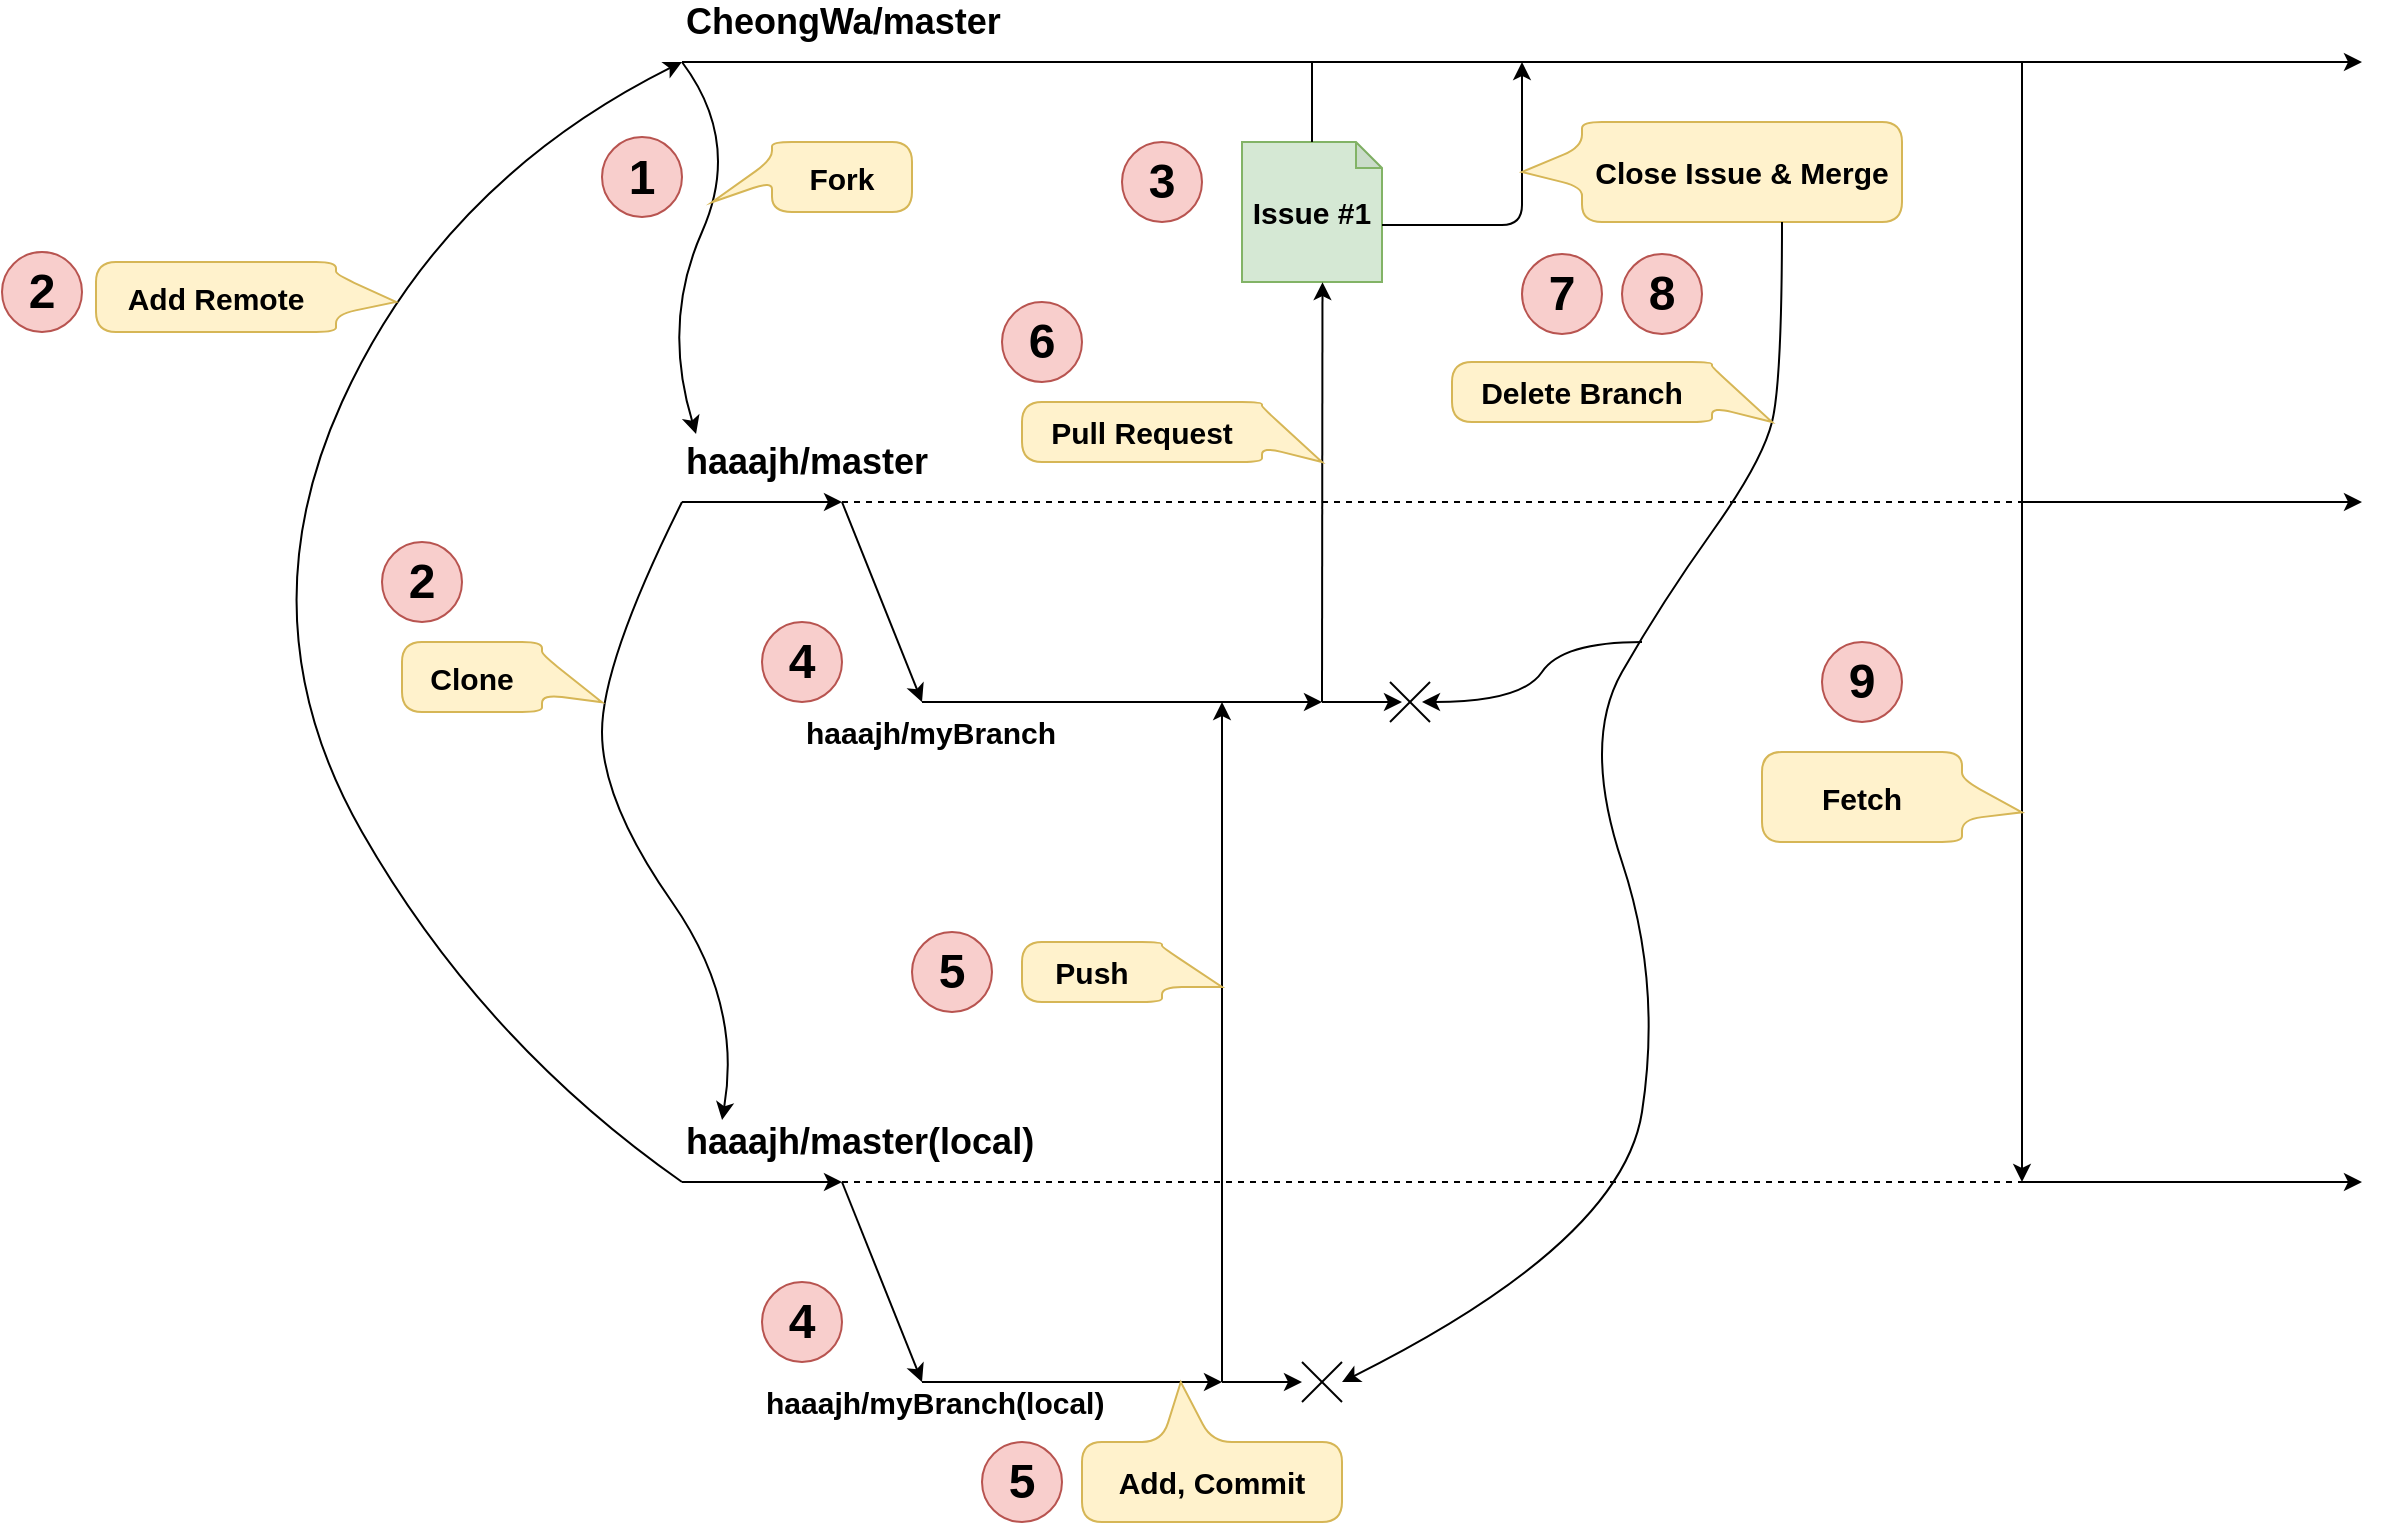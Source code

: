 <mxfile version="15.0.2" type="github">
  <diagram id="f0EUR8hpDYs2t58h3enQ" name="Page-1">
    <mxGraphModel dx="2858" dy="1143" grid="1" gridSize="10" guides="1" tooltips="1" connect="1" arrows="1" fold="1" page="1" pageScale="1" pageWidth="827" pageHeight="1169" math="0" shadow="0">
      <root>
        <mxCell id="0" />
        <mxCell id="1" parent="0" />
        <mxCell id="33NDamx2ghCX8gkITOr0-1" value="" style="endArrow=classic;html=1;" edge="1" parent="1">
          <mxGeometry width="50" height="50" relative="1" as="geometry">
            <mxPoint x="40" y="80" as="sourcePoint" />
            <mxPoint x="880" y="80" as="targetPoint" />
          </mxGeometry>
        </mxCell>
        <mxCell id="33NDamx2ghCX8gkITOr0-2" value="CheongWa/master" style="text;html=1;strokeColor=none;fillColor=none;align=left;verticalAlign=middle;whiteSpace=wrap;rounded=0;fontStyle=1;fontSize=18;" vertex="1" parent="1">
          <mxGeometry x="40" y="50" width="250" height="20" as="geometry" />
        </mxCell>
        <mxCell id="33NDamx2ghCX8gkITOr0-5" value="" style="endArrow=classic;html=1;" edge="1" parent="1">
          <mxGeometry width="50" height="50" relative="1" as="geometry">
            <mxPoint x="40" y="300" as="sourcePoint" />
            <mxPoint x="120" y="300" as="targetPoint" />
          </mxGeometry>
        </mxCell>
        <mxCell id="33NDamx2ghCX8gkITOr0-6" value="haaajh/master" style="text;html=1;strokeColor=none;fillColor=none;align=left;verticalAlign=middle;whiteSpace=wrap;rounded=0;fontStyle=1;fontSize=18;" vertex="1" parent="1">
          <mxGeometry x="40" y="270" width="130" height="20" as="geometry" />
        </mxCell>
        <mxCell id="33NDamx2ghCX8gkITOr0-8" value="" style="endArrow=classic;html=1;" edge="1" parent="1">
          <mxGeometry width="50" height="50" relative="1" as="geometry">
            <mxPoint x="120" y="300" as="sourcePoint" />
            <mxPoint x="160" y="400" as="targetPoint" />
          </mxGeometry>
        </mxCell>
        <mxCell id="33NDamx2ghCX8gkITOr0-9" value="haaajh/myBranch" style="text;html=1;strokeColor=none;fillColor=none;align=left;verticalAlign=middle;whiteSpace=wrap;rounded=0;fontStyle=1;fontSize=15;" vertex="1" parent="1">
          <mxGeometry x="100" y="405" width="130" height="20" as="geometry" />
        </mxCell>
        <mxCell id="33NDamx2ghCX8gkITOr0-10" value="" style="endArrow=classic;html=1;" edge="1" parent="1">
          <mxGeometry width="50" height="50" relative="1" as="geometry">
            <mxPoint x="160" y="400" as="sourcePoint" />
            <mxPoint x="360" y="400" as="targetPoint" />
          </mxGeometry>
        </mxCell>
        <mxCell id="33NDamx2ghCX8gkITOr0-13" value="Issue #1" style="shape=note;whiteSpace=wrap;html=1;backgroundOutline=1;darkOpacity=0.05;align=center;fontStyle=1;fontSize=15;size=13;fillColor=#d5e8d4;strokeColor=#82b366;" vertex="1" parent="1">
          <mxGeometry x="320" y="120" width="70" height="70" as="geometry" />
        </mxCell>
        <mxCell id="33NDamx2ghCX8gkITOr0-15" value="" style="endArrow=none;html=1;fontSize=15;exitX=0.5;exitY=0;exitDx=0;exitDy=0;exitPerimeter=0;" edge="1" parent="1" source="33NDamx2ghCX8gkITOr0-13">
          <mxGeometry width="50" height="50" relative="1" as="geometry">
            <mxPoint x="340" y="260" as="sourcePoint" />
            <mxPoint x="355" y="80" as="targetPoint" />
          </mxGeometry>
        </mxCell>
        <mxCell id="33NDamx2ghCX8gkITOr0-17" value="" style="endArrow=classic;html=1;entryX=0.575;entryY=1.001;entryDx=0;entryDy=0;entryPerimeter=0;" edge="1" parent="1" target="33NDamx2ghCX8gkITOr0-13">
          <mxGeometry width="50" height="50" relative="1" as="geometry">
            <mxPoint x="360" y="400" as="sourcePoint" />
            <mxPoint x="320" y="190" as="targetPoint" />
          </mxGeometry>
        </mxCell>
        <mxCell id="33NDamx2ghCX8gkITOr0-21" value="haaajh/master(local)" style="text;html=1;strokeColor=none;fillColor=none;align=left;verticalAlign=middle;whiteSpace=wrap;rounded=0;fontStyle=1;fontSize=18;" vertex="1" parent="1">
          <mxGeometry x="40" y="610" width="130" height="20" as="geometry" />
        </mxCell>
        <mxCell id="33NDamx2ghCX8gkITOr0-23" value="" style="endArrow=classic;html=1;" edge="1" parent="1">
          <mxGeometry width="50" height="50" relative="1" as="geometry">
            <mxPoint x="40" y="640" as="sourcePoint" />
            <mxPoint x="120" y="640" as="targetPoint" />
          </mxGeometry>
        </mxCell>
        <mxCell id="33NDamx2ghCX8gkITOr0-24" value="" style="endArrow=classic;html=1;" edge="1" parent="1">
          <mxGeometry width="50" height="50" relative="1" as="geometry">
            <mxPoint x="120" y="640" as="sourcePoint" />
            <mxPoint x="160" y="740" as="targetPoint" />
          </mxGeometry>
        </mxCell>
        <mxCell id="33NDamx2ghCX8gkITOr0-25" value="haaajh/myBranch(local)" style="text;html=1;strokeColor=none;fillColor=none;align=left;verticalAlign=middle;whiteSpace=wrap;rounded=0;fontStyle=1;fontSize=15;" vertex="1" parent="1">
          <mxGeometry x="80" y="740" width="130" height="20" as="geometry" />
        </mxCell>
        <mxCell id="33NDamx2ghCX8gkITOr0-26" value="" style="endArrow=classic;html=1;" edge="1" parent="1">
          <mxGeometry width="50" height="50" relative="1" as="geometry">
            <mxPoint x="160" y="740" as="sourcePoint" />
            <mxPoint x="310" y="740" as="targetPoint" />
          </mxGeometry>
        </mxCell>
        <mxCell id="33NDamx2ghCX8gkITOr0-27" value="Add, Commit" style="shape=callout;whiteSpace=wrap;html=1;perimeter=calloutPerimeter;fontSize=15;align=center;position2=0.62;size=30;position=0.5;rotation=0;direction=west;rounded=1;fontStyle=1;base=25;strokeWidth=1;perimeterSpacing=0;fillColor=#fff2cc;strokeColor=#d6b656;" vertex="1" parent="1">
          <mxGeometry x="240" y="740" width="130" height="70" as="geometry" />
        </mxCell>
        <mxCell id="33NDamx2ghCX8gkITOr0-29" value="" style="endArrow=classic;html=1;" edge="1" parent="1">
          <mxGeometry width="50" height="50" relative="1" as="geometry">
            <mxPoint x="310" y="740" as="sourcePoint" />
            <mxPoint x="310" y="400" as="targetPoint" />
          </mxGeometry>
        </mxCell>
        <mxCell id="33NDamx2ghCX8gkITOr0-32" value="" style="endArrow=none;html=1;endFill=0;dashed=1;" edge="1" parent="1">
          <mxGeometry width="50" height="50" relative="1" as="geometry">
            <mxPoint x="120" y="300" as="sourcePoint" />
            <mxPoint x="710" y="300" as="targetPoint" />
          </mxGeometry>
        </mxCell>
        <mxCell id="33NDamx2ghCX8gkITOr0-34" value="" style="endArrow=classic;html=1;" edge="1" parent="1">
          <mxGeometry width="50" height="50" relative="1" as="geometry">
            <mxPoint x="710" y="80" as="sourcePoint" />
            <mxPoint x="710" y="640" as="targetPoint" />
          </mxGeometry>
        </mxCell>
        <mxCell id="33NDamx2ghCX8gkITOr0-35" value="Fetch" style="shape=callout;whiteSpace=wrap;html=1;perimeter=calloutPerimeter;fontSize=15;align=center;position2=0.33;size=30;position=0.25;rotation=0;direction=north;base=20;fontStyle=1;rounded=1;fillColor=#fff2cc;strokeColor=#d6b656;" vertex="1" parent="1">
          <mxGeometry x="580" y="425" width="130" height="45" as="geometry" />
        </mxCell>
        <mxCell id="33NDamx2ghCX8gkITOr0-37" value="" style="endArrow=none;html=1;endFill=0;dashed=1;" edge="1" parent="1">
          <mxGeometry width="50" height="50" relative="1" as="geometry">
            <mxPoint x="120" y="640" as="sourcePoint" />
            <mxPoint x="710" y="640" as="targetPoint" />
          </mxGeometry>
        </mxCell>
        <mxCell id="33NDamx2ghCX8gkITOr0-38" value="" style="endArrow=classic;html=1;" edge="1" parent="1">
          <mxGeometry width="50" height="50" relative="1" as="geometry">
            <mxPoint x="710" y="300" as="sourcePoint" />
            <mxPoint x="880" y="300" as="targetPoint" />
          </mxGeometry>
        </mxCell>
        <mxCell id="33NDamx2ghCX8gkITOr0-39" value="" style="endArrow=classic;html=1;" edge="1" parent="1">
          <mxGeometry width="50" height="50" relative="1" as="geometry">
            <mxPoint x="710" y="640" as="sourcePoint" />
            <mxPoint x="880" y="640" as="targetPoint" />
          </mxGeometry>
        </mxCell>
        <mxCell id="33NDamx2ghCX8gkITOr0-40" value="" style="edgeStyle=segmentEdgeStyle;endArrow=classic;html=1;exitX=0;exitY=0;exitDx=70;exitDy=41.5;exitPerimeter=0;" edge="1" parent="1" source="33NDamx2ghCX8gkITOr0-13">
          <mxGeometry width="50" height="50" relative="1" as="geometry">
            <mxPoint x="410" y="160" as="sourcePoint" />
            <mxPoint x="460" y="80" as="targetPoint" />
          </mxGeometry>
        </mxCell>
        <mxCell id="33NDamx2ghCX8gkITOr0-41" value="Close Issue &amp;amp; Merge" style="shape=callout;whiteSpace=wrap;html=1;perimeter=calloutPerimeter;fontSize=15;align=center;position2=0.5;size=30;position=0.25;rotation=0;direction=south;base=20;fontStyle=1;rounded=1;fillColor=#fff2cc;strokeColor=#d6b656;" vertex="1" parent="1">
          <mxGeometry x="460" y="110" width="190" height="50" as="geometry" />
        </mxCell>
        <mxCell id="33NDamx2ghCX8gkITOr0-55" value="" style="curved=1;endArrow=classic;html=1;entryX=0.054;entryY=-0.2;entryDx=0;entryDy=0;entryPerimeter=0;" edge="1" parent="1" target="33NDamx2ghCX8gkITOr0-6">
          <mxGeometry width="50" height="50" relative="1" as="geometry">
            <mxPoint x="40" y="80" as="sourcePoint" />
            <mxPoint x="70" y="170" as="targetPoint" />
            <Array as="points">
              <mxPoint x="70" y="120" />
              <mxPoint x="30" y="210" />
            </Array>
          </mxGeometry>
        </mxCell>
        <mxCell id="33NDamx2ghCX8gkITOr0-57" value="" style="curved=1;endArrow=classic;html=1;entryX=0.154;entryY=-0.05;entryDx=0;entryDy=0;entryPerimeter=0;" edge="1" parent="1" target="33NDamx2ghCX8gkITOr0-21">
          <mxGeometry width="50" height="50" relative="1" as="geometry">
            <mxPoint x="40" y="300" as="sourcePoint" />
            <mxPoint x="47.02" y="486" as="targetPoint" />
            <Array as="points">
              <mxPoint y="380" />
              <mxPoint y="450" />
              <mxPoint x="70" y="550" />
            </Array>
          </mxGeometry>
        </mxCell>
        <mxCell id="33NDamx2ghCX8gkITOr0-59" value="" style="curved=1;endArrow=classic;html=1;" edge="1" parent="1">
          <mxGeometry width="50" height="50" relative="1" as="geometry">
            <mxPoint x="40" y="640" as="sourcePoint" />
            <mxPoint x="40" y="80" as="targetPoint" />
            <Array as="points">
              <mxPoint x="-60" y="570" />
              <mxPoint x="-180" y="360" />
              <mxPoint x="-80" y="140" />
            </Array>
          </mxGeometry>
        </mxCell>
        <mxCell id="33NDamx2ghCX8gkITOr0-65" value="" style="endArrow=classic;html=1;fontSize=18;fontColor=#007FFF;" edge="1" parent="1">
          <mxGeometry width="50" height="50" relative="1" as="geometry">
            <mxPoint x="360" y="400" as="sourcePoint" />
            <mxPoint x="400" y="400" as="targetPoint" />
          </mxGeometry>
        </mxCell>
        <mxCell id="33NDamx2ghCX8gkITOr0-67" value="" style="endArrow=none;html=1;fontSize=18;fontColor=#007FFF;" edge="1" parent="1">
          <mxGeometry width="50" height="50" relative="1" as="geometry">
            <mxPoint x="394" y="390" as="sourcePoint" />
            <mxPoint x="414" y="410" as="targetPoint" />
          </mxGeometry>
        </mxCell>
        <mxCell id="33NDamx2ghCX8gkITOr0-68" value="" style="endArrow=none;html=1;fontSize=18;fontColor=#007FFF;" edge="1" parent="1">
          <mxGeometry width="50" height="50" relative="1" as="geometry">
            <mxPoint x="414" y="390" as="sourcePoint" />
            <mxPoint x="394" y="410" as="targetPoint" />
          </mxGeometry>
        </mxCell>
        <mxCell id="33NDamx2ghCX8gkITOr0-72" value="" style="endArrow=classic;html=1;fontSize=18;fontColor=#007FFF;" edge="1" parent="1">
          <mxGeometry width="50" height="50" relative="1" as="geometry">
            <mxPoint x="310" y="740" as="sourcePoint" />
            <mxPoint x="350" y="740" as="targetPoint" />
          </mxGeometry>
        </mxCell>
        <mxCell id="33NDamx2ghCX8gkITOr0-73" value="" style="endArrow=none;html=1;fontSize=18;fontColor=#007FFF;" edge="1" parent="1">
          <mxGeometry width="50" height="50" relative="1" as="geometry">
            <mxPoint x="350" y="730" as="sourcePoint" />
            <mxPoint x="370" y="750" as="targetPoint" />
          </mxGeometry>
        </mxCell>
        <mxCell id="33NDamx2ghCX8gkITOr0-74" value="" style="endArrow=none;html=1;fontSize=18;fontColor=#007FFF;" edge="1" parent="1">
          <mxGeometry width="50" height="50" relative="1" as="geometry">
            <mxPoint x="370" y="730" as="sourcePoint" />
            <mxPoint x="350" y="750" as="targetPoint" />
          </mxGeometry>
        </mxCell>
        <mxCell id="33NDamx2ghCX8gkITOr0-75" value="" style="curved=1;endArrow=classic;html=1;" edge="1" parent="1">
          <mxGeometry width="50" height="50" relative="1" as="geometry">
            <mxPoint x="590" y="160" as="sourcePoint" />
            <mxPoint x="370" y="740" as="targetPoint" />
            <Array as="points">
              <mxPoint x="590" y="240" />
              <mxPoint x="580" y="280" />
              <mxPoint x="530" y="350" />
              <mxPoint x="490" y="420" />
              <mxPoint x="530" y="540" />
              <mxPoint x="510" y="670" />
            </Array>
          </mxGeometry>
        </mxCell>
        <mxCell id="33NDamx2ghCX8gkITOr0-77" value="" style="curved=1;endArrow=classic;html=1;fontSize=18;fontColor=#007FFF;" edge="1" parent="1">
          <mxGeometry width="50" height="50" relative="1" as="geometry">
            <mxPoint x="520" y="370" as="sourcePoint" />
            <mxPoint x="410" y="400" as="targetPoint" />
            <Array as="points">
              <mxPoint x="480" y="370" />
              <mxPoint x="460" y="400" />
            </Array>
          </mxGeometry>
        </mxCell>
        <mxCell id="33NDamx2ghCX8gkITOr0-78" value="Delete Branch" style="shape=callout;whiteSpace=wrap;html=1;perimeter=calloutPerimeter;fontSize=15;align=center;position2=0;size=30;position=0.25;rotation=0;direction=north;base=20;fontStyle=1;rounded=1;fillColor=#fff2cc;strokeColor=#d6b656;" vertex="1" parent="1">
          <mxGeometry x="425" y="230" width="160" height="30" as="geometry" />
        </mxCell>
        <mxCell id="33NDamx2ghCX8gkITOr0-79" value="Push" style="shape=callout;whiteSpace=wrap;html=1;perimeter=calloutPerimeter;fontSize=15;align=center;position2=0.25;size=30;position=0.25;rotation=0;direction=north;base=20;fontStyle=1;rounded=1;fillColor=#fff2cc;strokeColor=#d6b656;" vertex="1" parent="1">
          <mxGeometry x="210" y="520" width="100" height="30" as="geometry" />
        </mxCell>
        <mxCell id="33NDamx2ghCX8gkITOr0-80" value="Add Remote" style="shape=callout;whiteSpace=wrap;html=1;perimeter=calloutPerimeter;fontSize=15;align=center;position2=0.43;size=30;position=0.25;rotation=0;direction=north;base=20;fontStyle=1;rounded=1;fillColor=#fff2cc;strokeColor=#d6b656;" vertex="1" parent="1">
          <mxGeometry x="-253" y="180" width="150" height="35" as="geometry" />
        </mxCell>
        <mxCell id="33NDamx2ghCX8gkITOr0-81" value="Clone" style="shape=callout;whiteSpace=wrap;html=1;perimeter=calloutPerimeter;fontSize=15;align=center;position2=0.14;size=30;position=0.25;rotation=0;direction=north;base=20;fontStyle=1;rounded=1;fillColor=#fff2cc;strokeColor=#d6b656;" vertex="1" parent="1">
          <mxGeometry x="-100" y="370" width="100" height="35" as="geometry" />
        </mxCell>
        <mxCell id="33NDamx2ghCX8gkITOr0-82" value="Fork" style="shape=callout;whiteSpace=wrap;html=1;perimeter=calloutPerimeter;fontSize=15;align=center;position2=0.86;size=30;position=0.25;rotation=0;direction=south;base=11;fontStyle=1;rounded=1;fillColor=#fff2cc;strokeColor=#d6b656;" vertex="1" parent="1">
          <mxGeometry x="55" y="120" width="100" height="35" as="geometry" />
        </mxCell>
        <mxCell id="33NDamx2ghCX8gkITOr0-83" value="Pull Request" style="shape=callout;whiteSpace=wrap;html=1;perimeter=calloutPerimeter;fontSize=15;align=center;position2=0;size=30;position=0.25;rotation=0;direction=north;base=20;fontStyle=1;rounded=1;fillColor=#fff2cc;strokeColor=#d6b656;" vertex="1" parent="1">
          <mxGeometry x="210" y="250" width="150" height="30" as="geometry" />
        </mxCell>
        <mxCell id="33NDamx2ghCX8gkITOr0-86" value="1" style="ellipse;whiteSpace=wrap;html=1;aspect=fixed;rounded=1;sketch=0;fontSize=24;strokeWidth=1;fillColor=#f8cecc;strokeColor=#b85450;fontStyle=1;" vertex="1" parent="1">
          <mxGeometry y="117.5" width="40" height="40" as="geometry" />
        </mxCell>
        <mxCell id="33NDamx2ghCX8gkITOr0-87" value="2" style="ellipse;whiteSpace=wrap;html=1;aspect=fixed;rounded=1;sketch=0;fontSize=24;strokeWidth=1;fillColor=#f8cecc;strokeColor=#b85450;fontStyle=1;" vertex="1" parent="1">
          <mxGeometry x="-300" y="175" width="40" height="40" as="geometry" />
        </mxCell>
        <mxCell id="33NDamx2ghCX8gkITOr0-88" value="2" style="ellipse;whiteSpace=wrap;html=1;aspect=fixed;rounded=1;sketch=0;fontSize=24;strokeWidth=1;fillColor=#f8cecc;strokeColor=#b85450;fontStyle=1;" vertex="1" parent="1">
          <mxGeometry x="-110" y="320" width="40" height="40" as="geometry" />
        </mxCell>
        <mxCell id="33NDamx2ghCX8gkITOr0-89" value="4" style="ellipse;whiteSpace=wrap;html=1;aspect=fixed;rounded=1;sketch=0;fontSize=24;strokeWidth=1;fillColor=#f8cecc;strokeColor=#b85450;fontStyle=1;" vertex="1" parent="1">
          <mxGeometry x="80" y="360" width="40" height="40" as="geometry" />
        </mxCell>
        <mxCell id="33NDamx2ghCX8gkITOr0-90" value="4" style="ellipse;whiteSpace=wrap;html=1;aspect=fixed;rounded=1;sketch=0;fontSize=24;strokeWidth=1;fillColor=#f8cecc;strokeColor=#b85450;fontStyle=1;" vertex="1" parent="1">
          <mxGeometry x="80" y="690" width="40" height="40" as="geometry" />
        </mxCell>
        <mxCell id="33NDamx2ghCX8gkITOr0-94" value="5" style="ellipse;whiteSpace=wrap;html=1;aspect=fixed;rounded=1;sketch=0;fontSize=24;strokeWidth=1;fillColor=#f8cecc;strokeColor=#b85450;fontStyle=1;" vertex="1" parent="1">
          <mxGeometry x="190" y="770" width="40" height="40" as="geometry" />
        </mxCell>
        <mxCell id="33NDamx2ghCX8gkITOr0-95" value="5" style="ellipse;whiteSpace=wrap;html=1;aspect=fixed;rounded=1;sketch=0;fontSize=24;strokeWidth=1;fillColor=#f8cecc;strokeColor=#b85450;fontStyle=1;" vertex="1" parent="1">
          <mxGeometry x="155" y="515" width="40" height="40" as="geometry" />
        </mxCell>
        <mxCell id="33NDamx2ghCX8gkITOr0-96" value="3" style="ellipse;whiteSpace=wrap;html=1;aspect=fixed;rounded=1;sketch=0;fontSize=24;strokeWidth=1;fillColor=#f8cecc;strokeColor=#b85450;fontStyle=1;" vertex="1" parent="1">
          <mxGeometry x="260" y="120" width="40" height="40" as="geometry" />
        </mxCell>
        <mxCell id="33NDamx2ghCX8gkITOr0-97" value="6" style="ellipse;whiteSpace=wrap;html=1;aspect=fixed;rounded=1;sketch=0;fontSize=24;strokeWidth=1;fillColor=#f8cecc;strokeColor=#b85450;fontStyle=1;" vertex="1" parent="1">
          <mxGeometry x="200" y="200" width="40" height="40" as="geometry" />
        </mxCell>
        <mxCell id="33NDamx2ghCX8gkITOr0-98" value="7" style="ellipse;whiteSpace=wrap;html=1;aspect=fixed;rounded=1;sketch=0;fontSize=24;strokeWidth=1;fillColor=#f8cecc;strokeColor=#b85450;fontStyle=1;" vertex="1" parent="1">
          <mxGeometry x="460" y="176" width="40" height="40" as="geometry" />
        </mxCell>
        <mxCell id="33NDamx2ghCX8gkITOr0-99" value="8" style="ellipse;whiteSpace=wrap;html=1;aspect=fixed;rounded=1;sketch=0;fontSize=24;strokeWidth=1;fillColor=#f8cecc;strokeColor=#b85450;fontStyle=1;" vertex="1" parent="1">
          <mxGeometry x="510" y="176" width="40" height="40" as="geometry" />
        </mxCell>
        <mxCell id="33NDamx2ghCX8gkITOr0-101" value="9" style="ellipse;whiteSpace=wrap;html=1;aspect=fixed;rounded=1;sketch=0;fontSize=24;strokeWidth=1;fillColor=#f8cecc;strokeColor=#b85450;fontStyle=1;" vertex="1" parent="1">
          <mxGeometry x="610" y="370" width="40" height="40" as="geometry" />
        </mxCell>
      </root>
    </mxGraphModel>
  </diagram>
</mxfile>

